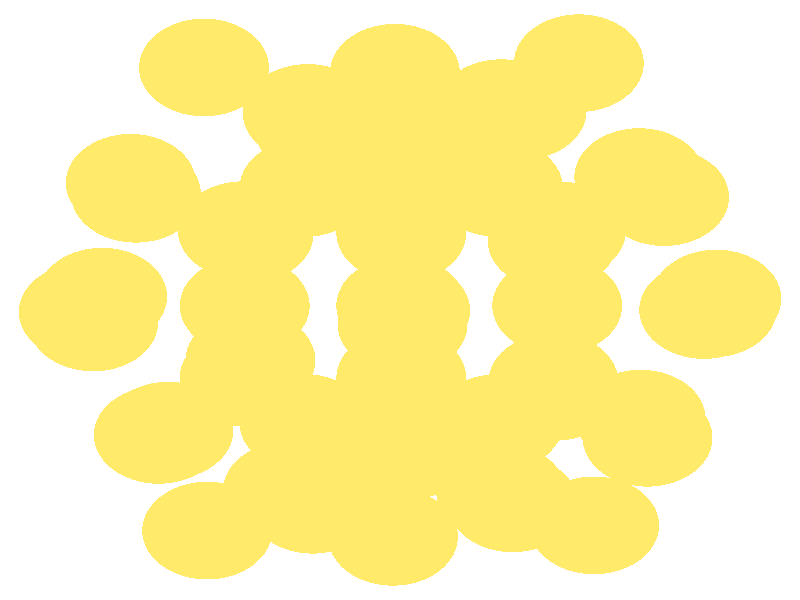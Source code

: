 #include "colors.inc"
#include "finish.inc"

global_settings {assumed_gamma 1 max_trace_level 6}
background {color White}
camera {orthographic
  right -12.57*x up 12.54*y
  direction 1.00*z
  location <0,0,50.00> look_at <0,0,0>}
light_source {<  2.00,   3.00,  40.00> color White
  area_light <0.70, 0, 0>, <0, 0.70, 0>, 3, 3
  adaptive 1 jitter}

#declare simple = finish {phong 0.7}
#declare pale = finish {ambient .5 diffuse .85 roughness .001 specular 0.200 }
#declare intermediate = finish {ambient 0.3 diffuse 0.6 specular 0.10 roughness 0.04 }
#declare vmd = finish {ambient .0 diffuse .65 phong 0.1 phong_size 40. specular 0.500 }
#declare jmol = finish {ambient .2 diffuse .6 specular 1 roughness .001 metallic}
#declare ase2 = finish {ambient 0.05 brilliance 3 diffuse 0.6 metallic specular 0.70 roughness 0.04 reflection 0.15}
#declare ase3 = finish {ambient .15 brilliance 2 diffuse .6 metallic specular 1. roughness .001 reflection .0}
#declare glass = finish {ambient .05 diffuse .3 specular 1. roughness .001}
#declare Rcell = 0.050;
#declare Rbond = 0.100;

#macro atom(LOC, R, COL, FIN)
  sphere{LOC, R texture{pigment{COL} finish{FIN}}}
#end
#macro constrain(LOC, R, COL, FIN)
union{torus{R, Rcell rotate 45*z texture{pigment{COL} finish{FIN}}}
      torus{R, Rcell rotate -45*z texture{pigment{COL} finish{FIN}}}
      translate LOC}
#end

atom(<  0.02,  -0.12,  -4.86>, 1.02, rgb <1.00, 0.82, 0.14>, ase3) // #0 
atom(<  2.47,  -0.12,  -6.38>, 1.02, rgb <1.00, 0.82, 0.14>, ase3) // #1 
atom(<  2.47,  -0.12,  -3.35>, 1.02, rgb <1.00, 0.82, 0.14>, ase3) // #2 
atom(< -2.44,  -0.12,  -6.38>, 1.02, rgb <1.00, 0.82, 0.14>, ase3) // #3 
atom(< -2.44,  -0.12,  -3.35>, 1.02, rgb <1.00, 0.82, 0.14>, ase3) // #4 
atom(< -1.50,   2.34,  -4.86>, 1.02, rgb <1.00, 0.82, 0.14>, ase3) // #5 
atom(<  1.54,   2.34,  -4.86>, 1.02, rgb <1.00, 0.82, 0.14>, ase3) // #6 
atom(< -1.50,  -2.57,  -4.86>, 1.02, rgb <1.00, 0.82, 0.14>, ase3) // #7 
atom(<  1.54,  -2.57,  -4.86>, 1.02, rgb <1.00, 0.82, 0.14>, ase3) // #8 
atom(<  0.02,  -1.63,  -2.41>, 1.02, rgb <1.00, 0.82, 0.14>, ase3) // #9 
atom(<  0.02,   1.40,  -2.41>, 1.02, rgb <1.00, 0.82, 0.14>, ase3) // #10 
atom(<  0.02,  -1.63,  -7.32>, 1.02, rgb <1.00, 0.82, 0.14>, ase3) // #11 
atom(<  0.02,   1.40,  -7.32>, 1.02, rgb <1.00, 0.82, 0.14>, ase3) // #12 
atom(<  4.97,   0.03,  -7.86>, 1.02, rgb <1.00, 0.82, 0.14>, ase3) // #13 
atom(<  4.90,  -0.18,  -5.16>, 1.02, rgb <1.00, 0.82, 0.14>, ase3) // #14 
atom(<  4.78,  -0.21,  -1.62>, 1.02, rgb <1.00, 0.82, 0.14>, ase3) // #15 
atom(< -4.82,  -0.47,  -7.83>, 1.02, rgb <1.00, 0.82, 0.14>, ase3) // #16 
atom(< -4.97,  -0.25,  -4.74>, 1.02, rgb <1.00, 0.82, 0.14>, ase3) // #17 
atom(< -4.68,   0.07,  -2.00>, 1.02, rgb <1.00, 0.82, 0.14>, ase3) // #18 
atom(< -3.08,   4.86,  -4.67>, 1.02, rgb <1.00, 0.82, 0.14>, ase3) // #19 
atom(< -0.08,   4.75,  -5.09>, 1.02, rgb <1.00, 0.82, 0.14>, ase3) // #20 
atom(<  2.81,   4.95,  -4.59>, 1.02, rgb <1.00, 0.82, 0.14>, ase3) // #21 
atom(< -3.03,  -4.82,  -4.79>, 1.02, rgb <1.00, 0.82, 0.14>, ase3) // #22 
atom(< -0.11,  -4.95,  -4.56>, 1.02, rgb <1.00, 0.82, 0.14>, ase3) // #23 
atom(<  3.05,  -4.71,  -5.39>, 1.02, rgb <1.00, 0.82, 0.14>, ase3) // #24 
atom(<  0.18,  -3.13,  -0.02>, 1.02, rgb <1.00, 0.82, 0.14>, ase3) // #25 
atom(<  0.04,  -0.51,   0.00>, 1.02, rgb <1.00, 0.82, 0.14>, ase3) // #26 
atom(<  0.09,   3.21,  -0.06>, 1.02, rgb <1.00, 0.82, 0.14>, ase3) // #27 
atom(< -0.14,  -3.25,  -9.59>, 1.02, rgb <1.00, 0.82, 0.14>, ase3) // #28 
atom(<  0.08,  -0.22,  -9.67>, 1.02, rgb <1.00, 0.82, 0.14>, ase3) // #29 
atom(<  0.04,   3.11,  -9.91>, 1.02, rgb <1.00, 0.82, 0.14>, ase3) // #30 
atom(<  2.41,  -1.71,  -1.19>, 1.02, rgb <1.00, 0.82, 0.14>, ase3) // #31 
atom(<  2.53,   1.45,  -0.89>, 1.02, rgb <1.00, 0.82, 0.14>, ase3) // #32 
atom(<  2.43,  -1.92,  -8.92>, 1.02, rgb <1.00, 0.82, 0.14>, ase3) // #33 
atom(<  2.40,   1.24,  -8.87>, 1.02, rgb <1.00, 0.82, 0.14>, ase3) // #34 
atom(< -2.35,  -1.26,  -0.86>, 1.02, rgb <1.00, 0.82, 0.14>, ase3) // #35 
atom(< -2.38,   1.38,  -1.28>, 1.02, rgb <1.00, 0.82, 0.14>, ase3) // #36 
atom(< -2.44,  -1.62,  -8.34>, 1.02, rgb <1.00, 0.82, 0.14>, ase3) // #37 
atom(< -2.47,   1.46,  -8.84>, 1.02, rgb <1.00, 0.82, 0.14>, ase3) // #38 
atom(<  3.76,   2.57,  -6.23>, 1.02, rgb <1.00, 0.82, 0.14>, ase3) // #39 
atom(<  4.15,   2.15,  -3.07>, 1.02, rgb <1.00, 0.82, 0.14>, ase3) // #40 
atom(< -4.23,   2.45,  -5.94>, 1.02, rgb <1.00, 0.82, 0.14>, ase3) // #41 
atom(< -4.15,   2.22,  -3.33>, 1.02, rgb <1.00, 0.82, 0.14>, ase3) // #42 
atom(<  3.89,  -2.88,  -6.37>, 1.02, rgb <1.00, 0.82, 0.14>, ase3) // #43 
atom(<  3.78,  -2.48,  -3.53>, 1.02, rgb <1.00, 0.82, 0.14>, ase3) // #44 
atom(< -3.64,  -2.73,  -6.45>, 1.02, rgb <1.00, 0.82, 0.14>, ase3) // #45 
atom(< -3.79,  -2.82,  -3.30>, 1.02, rgb <1.00, 0.82, 0.14>, ase3) // #46 
atom(< -1.24,   3.53,  -2.37>, 1.02, rgb <1.00, 0.82, 0.14>, ase3) // #47 
atom(<  1.59,   4.01,  -2.66>, 1.02, rgb <1.00, 0.82, 0.14>, ase3) // #48 
atom(< -1.76,  -3.98,  -2.35>, 1.02, rgb <1.00, 0.82, 0.14>, ase3) // #49 
atom(<  1.59,  -4.02,  -2.55>, 1.02, rgb <1.00, 0.82, 0.14>, ase3) // #50 
atom(< -1.45,   3.91,  -7.46>, 1.02, rgb <1.00, 0.82, 0.14>, ase3) // #51 
atom(<  1.91,   3.95,  -7.56>, 1.02, rgb <1.00, 0.82, 0.14>, ase3) // #52 
atom(< -1.37,  -4.28,  -7.16>, 1.02, rgb <1.00, 0.82, 0.14>, ase3) // #53 
atom(<  1.77,  -4.25,  -7.13>, 1.02, rgb <1.00, 0.82, 0.14>, ase3) // #54 
